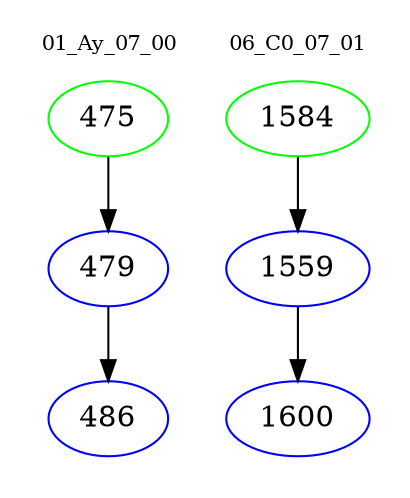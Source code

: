 digraph{
subgraph cluster_0 {
color = white
label = "01_Ay_07_00";
fontsize=10;
T0_475 [label="475", color="green"]
T0_475 -> T0_479 [color="black"]
T0_479 [label="479", color="blue"]
T0_479 -> T0_486 [color="black"]
T0_486 [label="486", color="blue"]
}
subgraph cluster_1 {
color = white
label = "06_C0_07_01";
fontsize=10;
T1_1584 [label="1584", color="green"]
T1_1584 -> T1_1559 [color="black"]
T1_1559 [label="1559", color="blue"]
T1_1559 -> T1_1600 [color="black"]
T1_1600 [label="1600", color="blue"]
}
}
